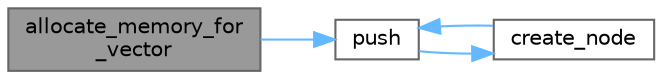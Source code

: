 digraph "allocate_memory_for_vector"
{
 // LATEX_PDF_SIZE
  bgcolor="transparent";
  edge [fontname=Helvetica,fontsize=10,labelfontname=Helvetica,labelfontsize=10];
  node [fontname=Helvetica,fontsize=10,shape=box,height=0.2,width=0.4];
  rankdir="LR";
  Node1 [id="Node000001",label="allocate_memory_for\l_vector",height=0.2,width=0.4,color="gray40", fillcolor="grey60", style="filled", fontcolor="black",tooltip="Выделить память под новый вектор (используется внутри init_vector)."];
  Node1 -> Node2 [id="edge1_Node000001_Node000002",color="steelblue1",style="solid",tooltip=" "];
  Node2 [id="Node000002",label="push",height=0.2,width=0.4,color="grey40", fillcolor="white", style="filled",URL="$mathemetica_8c.html#a2499edf22ad5e432f6631b9a02470c18",tooltip="Добавить элемент в конец вектора."];
  Node2 -> Node3 [id="edge2_Node000002_Node000003",color="steelblue1",style="solid",tooltip=" "];
  Node3 [id="Node000003",label="create_node",height=0.2,width=0.4,color="grey40", fillcolor="white", style="filled",URL="$mathemetica_8c.html#af2c6f271cee0c0d88e2869f58c815667",tooltip=" "];
  Node3 -> Node2 [id="edge3_Node000003_Node000002",color="steelblue1",style="solid",tooltip=" "];
}
